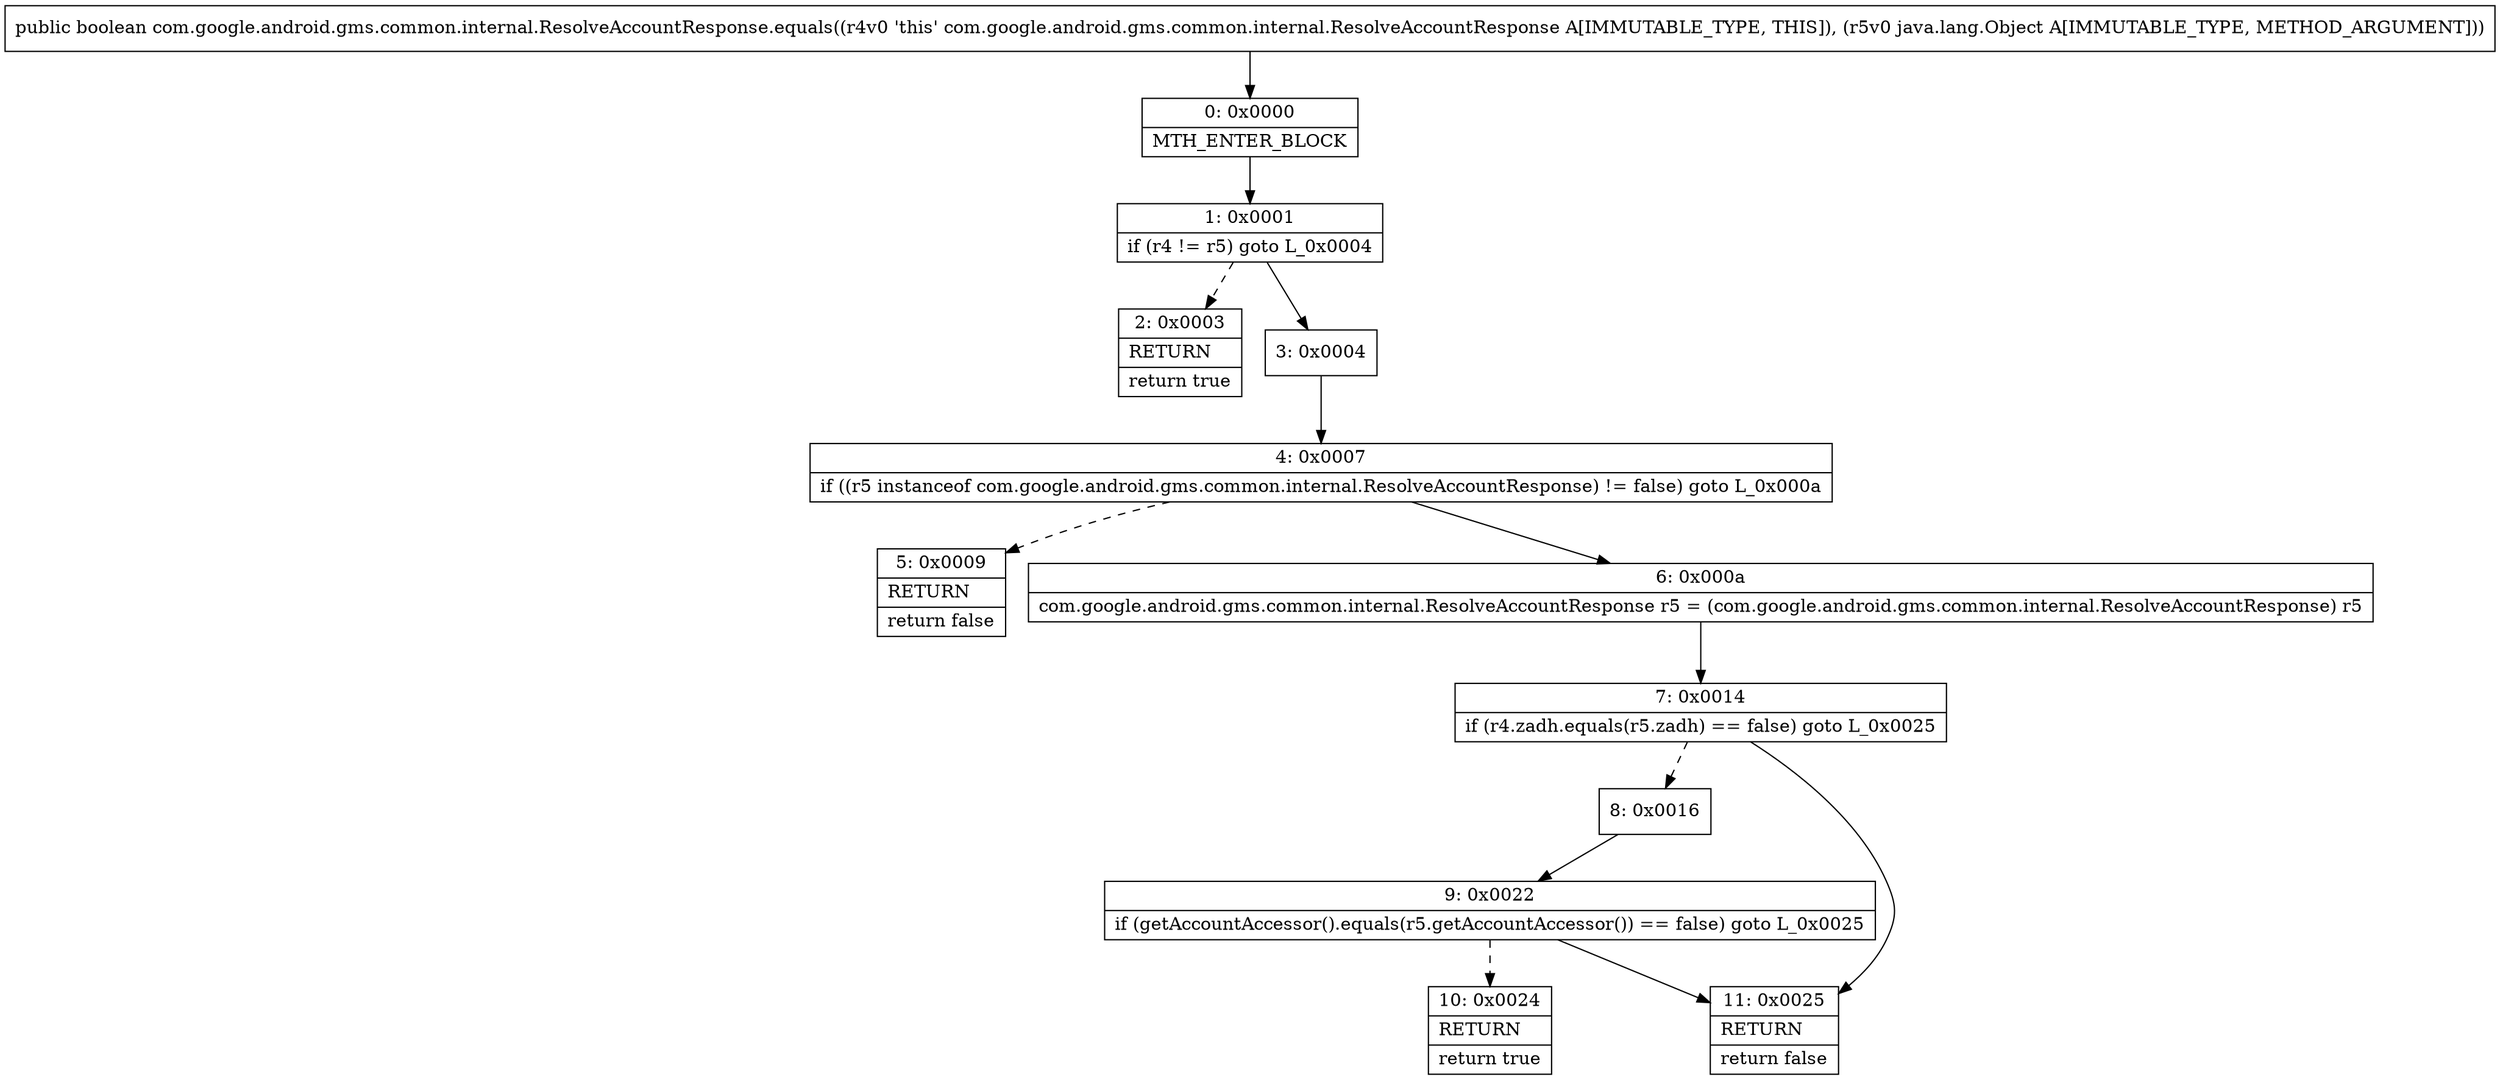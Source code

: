 digraph "CFG forcom.google.android.gms.common.internal.ResolveAccountResponse.equals(Ljava\/lang\/Object;)Z" {
Node_0 [shape=record,label="{0\:\ 0x0000|MTH_ENTER_BLOCK\l}"];
Node_1 [shape=record,label="{1\:\ 0x0001|if (r4 != r5) goto L_0x0004\l}"];
Node_2 [shape=record,label="{2\:\ 0x0003|RETURN\l|return true\l}"];
Node_3 [shape=record,label="{3\:\ 0x0004}"];
Node_4 [shape=record,label="{4\:\ 0x0007|if ((r5 instanceof com.google.android.gms.common.internal.ResolveAccountResponse) != false) goto L_0x000a\l}"];
Node_5 [shape=record,label="{5\:\ 0x0009|RETURN\l|return false\l}"];
Node_6 [shape=record,label="{6\:\ 0x000a|com.google.android.gms.common.internal.ResolveAccountResponse r5 = (com.google.android.gms.common.internal.ResolveAccountResponse) r5\l}"];
Node_7 [shape=record,label="{7\:\ 0x0014|if (r4.zadh.equals(r5.zadh) == false) goto L_0x0025\l}"];
Node_8 [shape=record,label="{8\:\ 0x0016}"];
Node_9 [shape=record,label="{9\:\ 0x0022|if (getAccountAccessor().equals(r5.getAccountAccessor()) == false) goto L_0x0025\l}"];
Node_10 [shape=record,label="{10\:\ 0x0024|RETURN\l|return true\l}"];
Node_11 [shape=record,label="{11\:\ 0x0025|RETURN\l|return false\l}"];
MethodNode[shape=record,label="{public boolean com.google.android.gms.common.internal.ResolveAccountResponse.equals((r4v0 'this' com.google.android.gms.common.internal.ResolveAccountResponse A[IMMUTABLE_TYPE, THIS]), (r5v0 java.lang.Object A[IMMUTABLE_TYPE, METHOD_ARGUMENT])) }"];
MethodNode -> Node_0;
Node_0 -> Node_1;
Node_1 -> Node_2[style=dashed];
Node_1 -> Node_3;
Node_3 -> Node_4;
Node_4 -> Node_5[style=dashed];
Node_4 -> Node_6;
Node_6 -> Node_7;
Node_7 -> Node_8[style=dashed];
Node_7 -> Node_11;
Node_8 -> Node_9;
Node_9 -> Node_10[style=dashed];
Node_9 -> Node_11;
}

